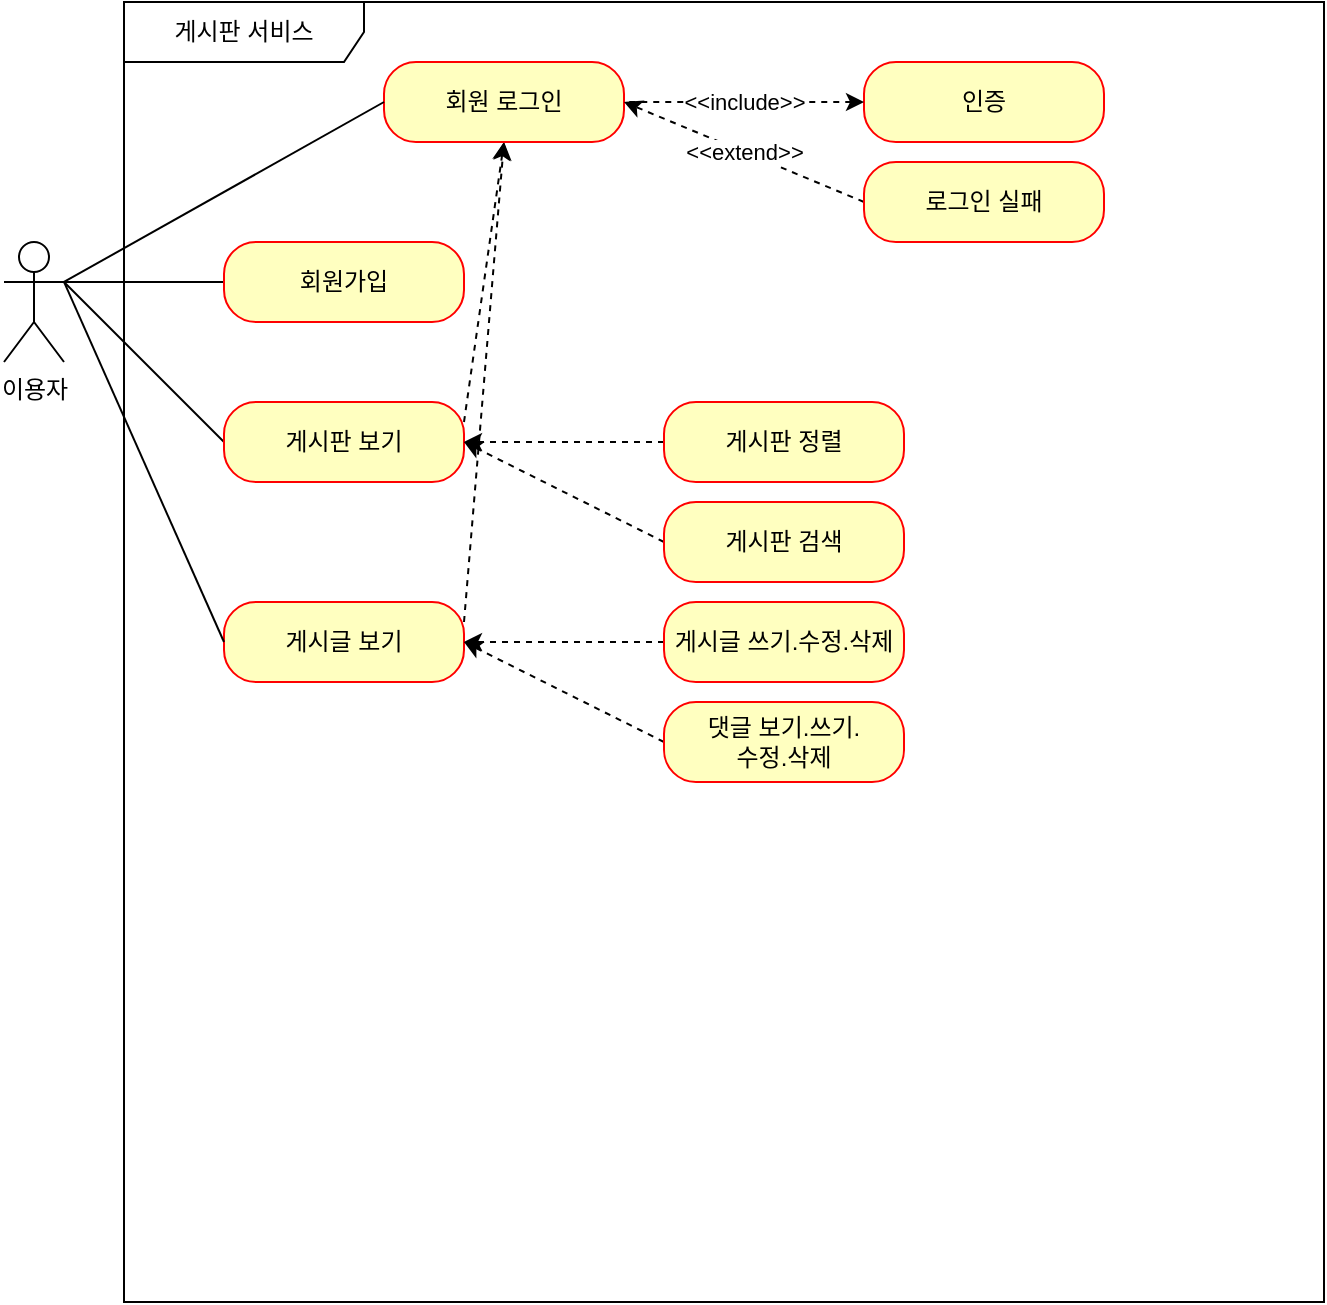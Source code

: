 <mxfile version="21.6.6" type="github">
  <diagram name="페이지-1" id="MMKAncSftRa6eugKtwJJ">
    <mxGraphModel dx="1242" dy="753" grid="1" gridSize="10" guides="1" tooltips="1" connect="1" arrows="1" fold="1" page="1" pageScale="1" pageWidth="827" pageHeight="1169" math="0" shadow="0">
      <root>
        <mxCell id="0" />
        <mxCell id="1" parent="0" />
        <mxCell id="li8xsbofZRmK3ft3_MEe-1" value="이용자" style="shape=umlActor;verticalLabelPosition=bottom;verticalAlign=top;html=1;outlineConnect=0;" vertex="1" parent="1">
          <mxGeometry x="90" y="130" width="30" height="60" as="geometry" />
        </mxCell>
        <mxCell id="li8xsbofZRmK3ft3_MEe-2" value="게시판 서비스" style="shape=umlFrame;whiteSpace=wrap;html=1;pointerEvents=0;width=120;height=30;" vertex="1" parent="1">
          <mxGeometry x="150" y="10" width="600" height="650" as="geometry" />
        </mxCell>
        <mxCell id="li8xsbofZRmK3ft3_MEe-15" style="rounded=0;orthogonalLoop=1;jettySize=auto;html=1;exitX=0;exitY=0.5;exitDx=0;exitDy=0;entryX=1;entryY=0.333;entryDx=0;entryDy=0;entryPerimeter=0;strokeColor=default;endArrow=none;endFill=0;" edge="1" parent="1" source="li8xsbofZRmK3ft3_MEe-3" target="li8xsbofZRmK3ft3_MEe-1">
          <mxGeometry relative="1" as="geometry" />
        </mxCell>
        <mxCell id="li8xsbofZRmK3ft3_MEe-3" value="회원가입" style="rounded=1;whiteSpace=wrap;html=1;arcSize=40;fontColor=#000000;fillColor=#ffffc0;strokeColor=#ff0000;" vertex="1" parent="1">
          <mxGeometry x="200" y="130" width="120" height="40" as="geometry" />
        </mxCell>
        <mxCell id="li8xsbofZRmK3ft3_MEe-16" style="rounded=0;orthogonalLoop=1;jettySize=auto;html=1;exitX=0;exitY=0.5;exitDx=0;exitDy=0;entryX=1;entryY=0.333;entryDx=0;entryDy=0;entryPerimeter=0;endArrow=none;endFill=0;" edge="1" parent="1" source="li8xsbofZRmK3ft3_MEe-5" target="li8xsbofZRmK3ft3_MEe-1">
          <mxGeometry relative="1" as="geometry" />
        </mxCell>
        <mxCell id="li8xsbofZRmK3ft3_MEe-22" style="rounded=0;orthogonalLoop=1;jettySize=auto;html=1;exitX=1;exitY=0.25;exitDx=0;exitDy=0;entryX=0.5;entryY=1;entryDx=0;entryDy=0;dashed=1;" edge="1" parent="1" source="li8xsbofZRmK3ft3_MEe-5" target="li8xsbofZRmK3ft3_MEe-7">
          <mxGeometry relative="1" as="geometry" />
        </mxCell>
        <mxCell id="li8xsbofZRmK3ft3_MEe-5" value="게시판 보기" style="rounded=1;whiteSpace=wrap;html=1;arcSize=40;fontColor=#000000;fillColor=#ffffc0;strokeColor=#ff0000;" vertex="1" parent="1">
          <mxGeometry x="200" y="210" width="120" height="40" as="geometry" />
        </mxCell>
        <mxCell id="li8xsbofZRmK3ft3_MEe-23" style="rounded=0;orthogonalLoop=1;jettySize=auto;html=1;exitX=1;exitY=0.25;exitDx=0;exitDy=0;entryX=0.5;entryY=1;entryDx=0;entryDy=0;dashed=1;" edge="1" parent="1" source="li8xsbofZRmK3ft3_MEe-6" target="li8xsbofZRmK3ft3_MEe-7">
          <mxGeometry relative="1" as="geometry" />
        </mxCell>
        <mxCell id="li8xsbofZRmK3ft3_MEe-6" value="게시글 보기" style="rounded=1;whiteSpace=wrap;html=1;arcSize=40;fontColor=#000000;fillColor=#ffffc0;strokeColor=#ff0000;" vertex="1" parent="1">
          <mxGeometry x="200" y="310" width="120" height="40" as="geometry" />
        </mxCell>
        <mxCell id="li8xsbofZRmK3ft3_MEe-7" value="회원 로그인" style="rounded=1;whiteSpace=wrap;html=1;arcSize=40;fontColor=#000000;fillColor=#ffffc0;strokeColor=#ff0000;" vertex="1" parent="1">
          <mxGeometry x="280" y="40" width="120" height="40" as="geometry" />
        </mxCell>
        <mxCell id="li8xsbofZRmK3ft3_MEe-9" value="인증" style="rounded=1;whiteSpace=wrap;html=1;arcSize=40;fontColor=#000000;fillColor=#ffffc0;strokeColor=#ff0000;" vertex="1" parent="1">
          <mxGeometry x="520" y="40" width="120" height="40" as="geometry" />
        </mxCell>
        <mxCell id="li8xsbofZRmK3ft3_MEe-21" value="&amp;lt;&amp;lt;extend&amp;gt;&amp;gt;" style="rounded=0;orthogonalLoop=1;jettySize=auto;html=1;exitX=0;exitY=0.5;exitDx=0;exitDy=0;entryX=1;entryY=0.5;entryDx=0;entryDy=0;dashed=1;startArrow=none;startFill=0;endArrow=classic;endFill=1;" edge="1" parent="1" source="li8xsbofZRmK3ft3_MEe-10" target="li8xsbofZRmK3ft3_MEe-7">
          <mxGeometry relative="1" as="geometry" />
        </mxCell>
        <mxCell id="li8xsbofZRmK3ft3_MEe-10" value="로그인 실패" style="rounded=1;whiteSpace=wrap;html=1;arcSize=40;fontColor=#000000;fillColor=#ffffc0;strokeColor=#ff0000;" vertex="1" parent="1">
          <mxGeometry x="520" y="90" width="120" height="40" as="geometry" />
        </mxCell>
        <mxCell id="li8xsbofZRmK3ft3_MEe-24" style="rounded=0;orthogonalLoop=1;jettySize=auto;html=1;exitX=0;exitY=0.5;exitDx=0;exitDy=0;entryX=1;entryY=0.5;entryDx=0;entryDy=0;dashed=1;" edge="1" parent="1" source="li8xsbofZRmK3ft3_MEe-11" target="li8xsbofZRmK3ft3_MEe-5">
          <mxGeometry relative="1" as="geometry" />
        </mxCell>
        <mxCell id="li8xsbofZRmK3ft3_MEe-11" value="게시판 정렬" style="rounded=1;whiteSpace=wrap;html=1;arcSize=40;fontColor=#000000;fillColor=#ffffc0;strokeColor=#ff0000;" vertex="1" parent="1">
          <mxGeometry x="420" y="210" width="120" height="40" as="geometry" />
        </mxCell>
        <mxCell id="li8xsbofZRmK3ft3_MEe-25" style="rounded=0;orthogonalLoop=1;jettySize=auto;html=1;exitX=0;exitY=0.5;exitDx=0;exitDy=0;dashed=1;" edge="1" parent="1" source="li8xsbofZRmK3ft3_MEe-12">
          <mxGeometry relative="1" as="geometry">
            <mxPoint x="320" y="230" as="targetPoint" />
          </mxGeometry>
        </mxCell>
        <mxCell id="li8xsbofZRmK3ft3_MEe-12" value="게시판 검색" style="rounded=1;whiteSpace=wrap;html=1;arcSize=40;fontColor=#000000;fillColor=#ffffc0;strokeColor=#ff0000;" vertex="1" parent="1">
          <mxGeometry x="420" y="260" width="120" height="40" as="geometry" />
        </mxCell>
        <mxCell id="li8xsbofZRmK3ft3_MEe-26" style="rounded=0;orthogonalLoop=1;jettySize=auto;html=1;exitX=0;exitY=0.5;exitDx=0;exitDy=0;entryX=1;entryY=0.5;entryDx=0;entryDy=0;dashed=1;" edge="1" parent="1" source="li8xsbofZRmK3ft3_MEe-13" target="li8xsbofZRmK3ft3_MEe-6">
          <mxGeometry relative="1" as="geometry" />
        </mxCell>
        <mxCell id="li8xsbofZRmK3ft3_MEe-13" value="게시글 쓰기.수정.삭제" style="rounded=1;whiteSpace=wrap;html=1;arcSize=40;fontColor=#000000;fillColor=#ffffc0;strokeColor=#ff0000;" vertex="1" parent="1">
          <mxGeometry x="420" y="310" width="120" height="40" as="geometry" />
        </mxCell>
        <mxCell id="li8xsbofZRmK3ft3_MEe-27" style="rounded=0;orthogonalLoop=1;jettySize=auto;html=1;exitX=0;exitY=0.5;exitDx=0;exitDy=0;dashed=1;" edge="1" parent="1" source="li8xsbofZRmK3ft3_MEe-14">
          <mxGeometry relative="1" as="geometry">
            <mxPoint x="320" y="330" as="targetPoint" />
          </mxGeometry>
        </mxCell>
        <mxCell id="li8xsbofZRmK3ft3_MEe-14" value="댓글 보기.쓰기.&lt;br&gt;수정.삭제" style="rounded=1;whiteSpace=wrap;html=1;arcSize=40;fontColor=#000000;fillColor=#ffffc0;strokeColor=#ff0000;" vertex="1" parent="1">
          <mxGeometry x="420" y="360" width="120" height="40" as="geometry" />
        </mxCell>
        <mxCell id="li8xsbofZRmK3ft3_MEe-17" style="rounded=0;orthogonalLoop=1;jettySize=auto;html=1;entryX=1;entryY=0.333;entryDx=0;entryDy=0;entryPerimeter=0;endArrow=none;endFill=0;exitX=0;exitY=0.5;exitDx=0;exitDy=0;" edge="1" parent="1" source="li8xsbofZRmK3ft3_MEe-6" target="li8xsbofZRmK3ft3_MEe-1">
          <mxGeometry relative="1" as="geometry">
            <mxPoint x="210" y="230" as="sourcePoint" />
            <mxPoint x="130" y="160" as="targetPoint" />
          </mxGeometry>
        </mxCell>
        <mxCell id="li8xsbofZRmK3ft3_MEe-18" style="rounded=0;orthogonalLoop=1;jettySize=auto;html=1;exitX=0;exitY=0.5;exitDx=0;exitDy=0;entryX=1;entryY=0.333;entryDx=0;entryDy=0;entryPerimeter=0;endArrow=none;endFill=0;" edge="1" parent="1" source="li8xsbofZRmK3ft3_MEe-7" target="li8xsbofZRmK3ft3_MEe-1">
          <mxGeometry relative="1" as="geometry">
            <mxPoint x="220" y="240" as="sourcePoint" />
            <mxPoint x="140" y="170" as="targetPoint" />
          </mxGeometry>
        </mxCell>
        <mxCell id="li8xsbofZRmK3ft3_MEe-19" value="&amp;lt;&amp;lt;include&amp;gt;&amp;gt;" style="rounded=0;orthogonalLoop=1;jettySize=auto;html=1;exitX=0;exitY=0.5;exitDx=0;exitDy=0;entryX=1;entryY=0.5;entryDx=0;entryDy=0;endArrow=none;endFill=0;dashed=1;startArrow=classic;startFill=1;" edge="1" parent="1" source="li8xsbofZRmK3ft3_MEe-9" target="li8xsbofZRmK3ft3_MEe-7">
          <mxGeometry relative="1" as="geometry">
            <mxPoint x="230" y="250" as="sourcePoint" />
            <mxPoint x="150" y="180" as="targetPoint" />
          </mxGeometry>
        </mxCell>
      </root>
    </mxGraphModel>
  </diagram>
</mxfile>
